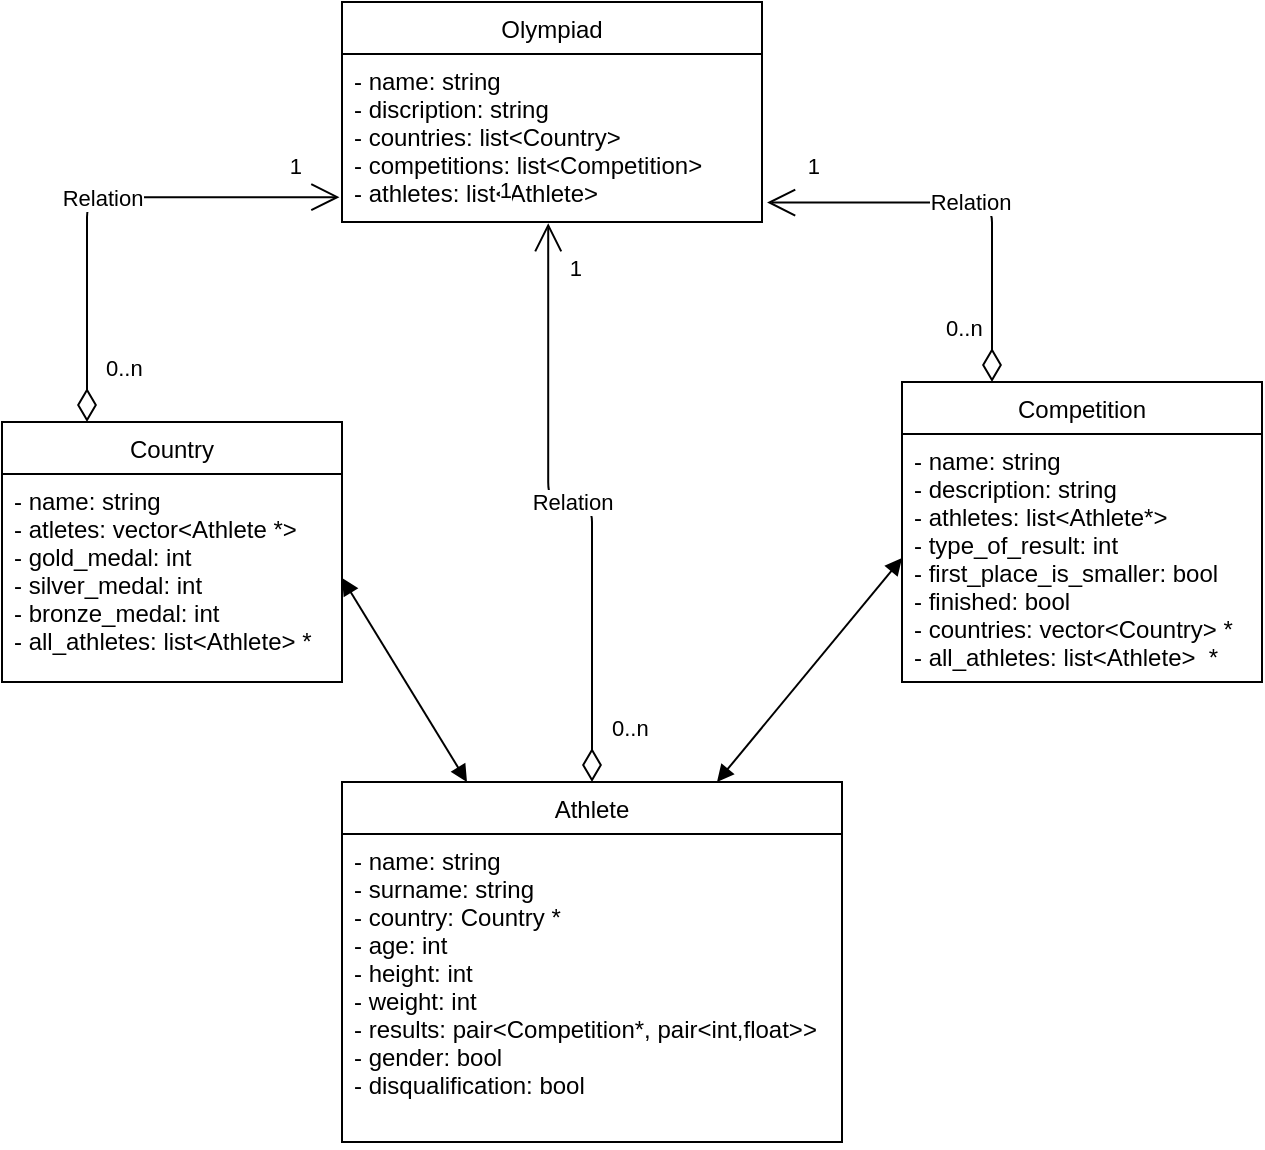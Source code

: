 <mxfile>
    <diagram id="8TM8hN27XCtuvKvf9UVz" name="Страница 1">
        <mxGraphModel dx="1095" dy="987" grid="1" gridSize="10" guides="1" tooltips="1" connect="1" arrows="1" fold="1" page="1" pageScale="1" pageWidth="1169" pageHeight="827" math="0" shadow="0">
            <root>
                <mxCell id="0"/>
                <mxCell id="1" parent="0"/>
                <mxCell id="6" value="Olympiad" style="swimlane;fontStyle=0;childLayout=stackLayout;horizontal=1;startSize=26;fillColor=none;horizontalStack=0;resizeParent=1;resizeParentMax=0;resizeLast=0;collapsible=1;marginBottom=0;" parent="1" vertex="1">
                    <mxGeometry x="190" y="40" width="210" height="110" as="geometry"/>
                </mxCell>
                <mxCell id="7" value="- name: string&#10;- discription: string&#10;- countries: list&lt;Country&gt;&#10;- competitions: list&lt;Competition&gt;&#10;- athletes: list&lt;Athlete&gt;" style="text;strokeColor=none;fillColor=none;align=left;verticalAlign=top;spacingLeft=4;spacingRight=4;overflow=hidden;rotatable=0;points=[[0,0.5],[1,0.5]];portConstraint=eastwest;" parent="6" vertex="1">
                    <mxGeometry y="26" width="210" height="84" as="geometry"/>
                </mxCell>
                <mxCell id="8" value="Country" style="swimlane;fontStyle=0;childLayout=stackLayout;horizontal=1;startSize=26;fillColor=none;horizontalStack=0;resizeParent=1;resizeParentMax=0;resizeLast=0;collapsible=1;marginBottom=0;" parent="1" vertex="1">
                    <mxGeometry x="20" y="250" width="170" height="130" as="geometry"/>
                </mxCell>
                <mxCell id="9" value="- name: string&#10;- atletes: vector&lt;Athlete *&gt;&#10;- gold_medal: int&#10;- silver_medal: int&#10;- bronze_medal: int&#10;- all_athletes: list&lt;Athlete&gt; *" style="text;strokeColor=none;fillColor=none;align=left;verticalAlign=top;spacingLeft=4;spacingRight=4;overflow=hidden;rotatable=0;points=[[0,0.5],[1,0.5]];portConstraint=eastwest;" parent="8" vertex="1">
                    <mxGeometry y="26" width="170" height="104" as="geometry"/>
                </mxCell>
                <mxCell id="12" value="Competition" style="swimlane;fontStyle=0;childLayout=stackLayout;horizontal=1;startSize=26;fillColor=none;horizontalStack=0;resizeParent=1;resizeParentMax=0;resizeLast=0;collapsible=1;marginBottom=0;" parent="1" vertex="1">
                    <mxGeometry x="470" y="230" width="180" height="150" as="geometry"/>
                </mxCell>
                <mxCell id="13" value="- name: string&#10;- description: string&#10;- athletes: list&lt;Athlete*&gt;&#10;- type_of_result: int&#10;- first_place_is_smaller: bool&#10;- finished: bool&#10;- countries: vector&lt;Country&gt; *&#10;- all_athletes: list&lt;Athlete&gt;  *" style="text;strokeColor=none;fillColor=none;align=left;verticalAlign=top;spacingLeft=4;spacingRight=4;overflow=hidden;rotatable=0;points=[[0,0.5],[1,0.5]];portConstraint=eastwest;" parent="12" vertex="1">
                    <mxGeometry y="26" width="180" height="124" as="geometry"/>
                </mxCell>
                <mxCell id="16" value="Athlete" style="swimlane;fontStyle=0;childLayout=stackLayout;horizontal=1;startSize=26;fillColor=none;horizontalStack=0;resizeParent=1;resizeParentMax=0;resizeLast=0;collapsible=1;marginBottom=0;" parent="1" vertex="1">
                    <mxGeometry x="190" y="430" width="250" height="180" as="geometry"/>
                </mxCell>
                <mxCell id="17" value="- name: string&#10;- surname: string&#10;- country: Country *&#10;- age: int&#10;- height: int&#10;- weight: int&#10;- results: pair&lt;Competition*, pair&lt;int,float&gt;&gt;&#10;- gender: bool&#10;- disqualification: bool" style="text;strokeColor=none;fillColor=none;align=left;verticalAlign=top;spacingLeft=4;spacingRight=4;overflow=hidden;rotatable=0;points=[[0,0.5],[1,0.5]];portConstraint=eastwest;" parent="16" vertex="1">
                    <mxGeometry y="26" width="250" height="154" as="geometry"/>
                </mxCell>
                <mxCell id="20" value="Relation" style="endArrow=open;html=1;endSize=12;startArrow=diamondThin;startSize=14;startFill=0;edgeStyle=orthogonalEdgeStyle;entryX=-0.006;entryY=0.852;entryDx=0;entryDy=0;entryPerimeter=0;exitX=0.25;exitY=0;exitDx=0;exitDy=0;" parent="1" source="8" target="7" edge="1">
                    <mxGeometry relative="1" as="geometry">
                        <mxPoint x="90" y="700" as="sourcePoint"/>
                        <mxPoint x="250" y="700" as="targetPoint"/>
                    </mxGeometry>
                </mxCell>
                <mxCell id="21" value="0..n" style="edgeLabel;resizable=0;html=1;align=left;verticalAlign=top;" parent="20" connectable="0" vertex="1">
                    <mxGeometry x="-1" relative="1" as="geometry">
                        <mxPoint x="8" y="-40" as="offset"/>
                    </mxGeometry>
                </mxCell>
                <mxCell id="22" value="1" style="edgeLabel;resizable=0;html=1;align=right;verticalAlign=top;" parent="20" connectable="0" vertex="1">
                    <mxGeometry x="1" relative="1" as="geometry">
                        <mxPoint x="-18" y="-29" as="offset"/>
                    </mxGeometry>
                </mxCell>
                <mxCell id="24" value="Relation" style="endArrow=open;html=1;endSize=12;startArrow=diamondThin;startSize=14;startFill=0;edgeStyle=orthogonalEdgeStyle;entryX=1.012;entryY=0.884;entryDx=0;entryDy=0;entryPerimeter=0;exitX=0.25;exitY=0;exitDx=0;exitDy=0;" parent="1" source="12" target="7" edge="1">
                    <mxGeometry relative="1" as="geometry">
                        <mxPoint x="540" y="160" as="sourcePoint"/>
                        <mxPoint x="720" y="500" as="targetPoint"/>
                    </mxGeometry>
                </mxCell>
                <mxCell id="25" value="0..n" style="edgeLabel;resizable=0;html=1;align=left;verticalAlign=top;" parent="24" connectable="0" vertex="1">
                    <mxGeometry x="-1" relative="1" as="geometry">
                        <mxPoint x="-25" y="-40" as="offset"/>
                    </mxGeometry>
                </mxCell>
                <mxCell id="26" value="1" style="edgeLabel;resizable=0;html=1;align=right;verticalAlign=top;" parent="24" connectable="0" vertex="1">
                    <mxGeometry x="1" relative="1" as="geometry">
                        <mxPoint x="27" y="-31" as="offset"/>
                    </mxGeometry>
                </mxCell>
                <mxCell id="28" value="" style="endArrow=block;startArrow=block;endFill=1;startFill=1;html=1;exitX=1;exitY=0.5;exitDx=0;exitDy=0;entryX=0.25;entryY=0;entryDx=0;entryDy=0;" parent="1" source="9" target="16" edge="1">
                    <mxGeometry width="160" relative="1" as="geometry">
                        <mxPoint x="80" y="520" as="sourcePoint"/>
                        <mxPoint x="240" y="520" as="targetPoint"/>
                    </mxGeometry>
                </mxCell>
                <mxCell id="29" value="Relation" style="endArrow=open;html=1;endSize=12;startArrow=diamondThin;startSize=14;startFill=0;edgeStyle=orthogonalEdgeStyle;entryX=0.491;entryY=1.007;entryDx=0;entryDy=0;entryPerimeter=0;exitX=0.5;exitY=0;exitDx=0;exitDy=0;" edge="1" parent="1" source="16" target="7">
                    <mxGeometry relative="1" as="geometry">
                        <mxPoint x="72.5" y="260" as="sourcePoint"/>
                        <mxPoint x="198.74" y="147.568" as="targetPoint"/>
                    </mxGeometry>
                </mxCell>
                <mxCell id="30" value="0..n" style="edgeLabel;resizable=0;html=1;align=left;verticalAlign=top;" connectable="0" vertex="1" parent="29">
                    <mxGeometry x="-1" relative="1" as="geometry">
                        <mxPoint x="8" y="-40" as="offset"/>
                    </mxGeometry>
                </mxCell>
                <mxCell id="31" value="1" style="edgeLabel;resizable=0;html=1;align=right;verticalAlign=top;" connectable="0" vertex="1" parent="29">
                    <mxGeometry x="1" relative="1" as="geometry">
                        <mxPoint x="-18" y="-29" as="offset"/>
                    </mxGeometry>
                </mxCell>
                <mxCell id="32" value="1" style="edgeLabel;resizable=0;html=1;align=right;verticalAlign=top;" connectable="0" vertex="1" parent="1">
                    <mxGeometry x="310.0" y="159.998" as="geometry"/>
                </mxCell>
                <mxCell id="33" value="" style="endArrow=block;startArrow=block;endFill=1;startFill=1;html=1;exitX=0;exitY=0.5;exitDx=0;exitDy=0;entryX=0.75;entryY=0;entryDx=0;entryDy=0;" edge="1" parent="1" source="13" target="16">
                    <mxGeometry width="160" relative="1" as="geometry">
                        <mxPoint x="200" y="338" as="sourcePoint"/>
                        <mxPoint x="262.5" y="440" as="targetPoint"/>
                    </mxGeometry>
                </mxCell>
            </root>
        </mxGraphModel>
    </diagram>
</mxfile>